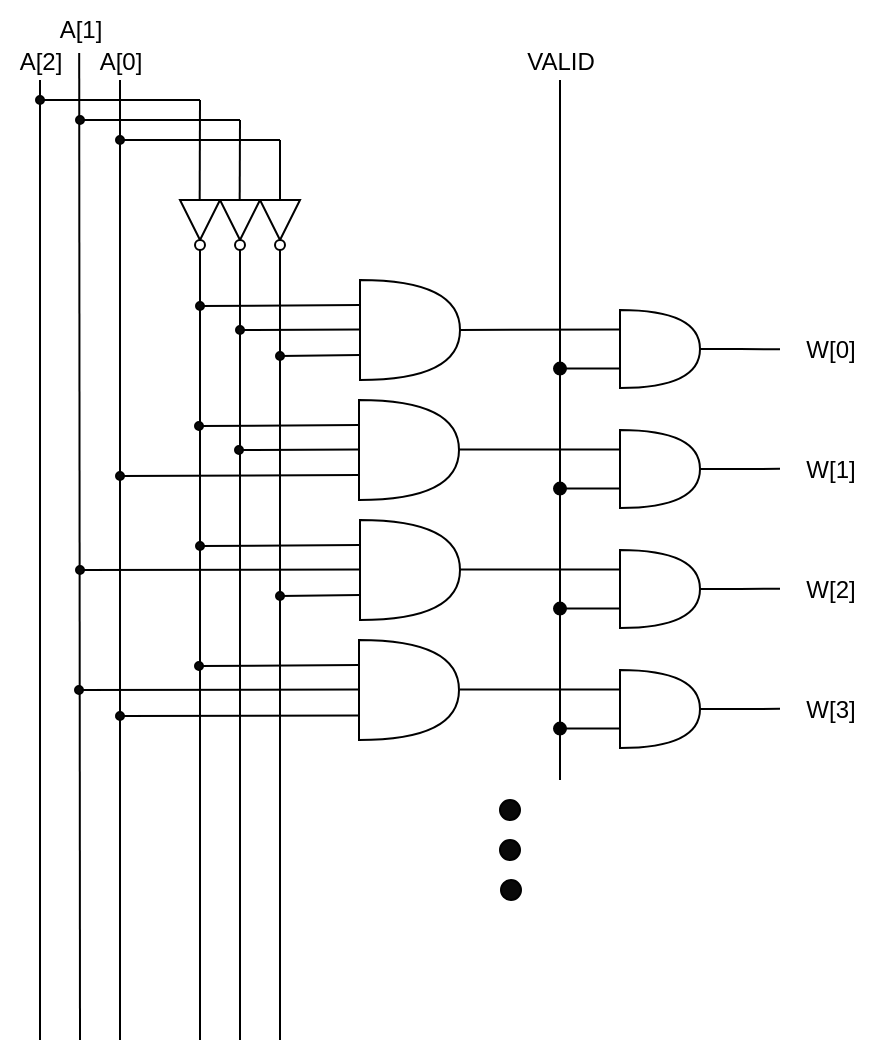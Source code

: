 <mxfile version="24.8.6">
  <diagram name="Page-1" id="axpI6dXyg1f_afGxu0nV">
    <mxGraphModel dx="1172" dy="625" grid="1" gridSize="10" guides="1" tooltips="1" connect="1" arrows="1" fold="1" page="1" pageScale="1" pageWidth="827" pageHeight="1169" math="0" shadow="0">
      <root>
        <mxCell id="0" />
        <mxCell id="1" parent="0" />
        <mxCell id="CWm1S7RlBDLCHkY99ESq-1" value="" style="endArrow=none;html=1;rounded=0;" edge="1" parent="1">
          <mxGeometry width="50" height="50" relative="1" as="geometry">
            <mxPoint x="160" y="520" as="sourcePoint" />
            <mxPoint x="160" y="40" as="targetPoint" />
          </mxGeometry>
        </mxCell>
        <mxCell id="CWm1S7RlBDLCHkY99ESq-2" value="" style="endArrow=none;html=1;rounded=0;entryX=0.99;entryY=0.348;entryDx=0;entryDy=0;entryPerimeter=0;" edge="1" parent="1" target="CWm1S7RlBDLCHkY99ESq-61">
          <mxGeometry width="50" height="50" relative="1" as="geometry">
            <mxPoint x="180" y="520" as="sourcePoint" />
            <mxPoint x="180" y="40" as="targetPoint" />
          </mxGeometry>
        </mxCell>
        <mxCell id="CWm1S7RlBDLCHkY99ESq-3" value="" style="endArrow=none;html=1;rounded=0;" edge="1" parent="1">
          <mxGeometry width="50" height="50" relative="1" as="geometry">
            <mxPoint x="200" y="520" as="sourcePoint" />
            <mxPoint x="200" y="40" as="targetPoint" />
          </mxGeometry>
        </mxCell>
        <mxCell id="CWm1S7RlBDLCHkY99ESq-4" value="" style="triangle;whiteSpace=wrap;html=1;direction=south;" vertex="1" parent="1">
          <mxGeometry x="230" y="100" width="20" height="20" as="geometry" />
        </mxCell>
        <mxCell id="CWm1S7RlBDLCHkY99ESq-5" value="" style="endArrow=none;html=1;rounded=0;" edge="1" parent="1" source="CWm1S7RlBDLCHkY99ESq-17">
          <mxGeometry width="50" height="50" relative="1" as="geometry">
            <mxPoint x="240" y="520" as="sourcePoint" />
            <mxPoint x="240" y="120" as="targetPoint" />
          </mxGeometry>
        </mxCell>
        <mxCell id="CWm1S7RlBDLCHkY99ESq-6" value="" style="endArrow=none;html=1;rounded=0;" edge="1" parent="1" source="CWm1S7RlBDLCHkY99ESq-15">
          <mxGeometry width="50" height="50" relative="1" as="geometry">
            <mxPoint x="260" y="520" as="sourcePoint" />
            <mxPoint x="260" y="120" as="targetPoint" />
          </mxGeometry>
        </mxCell>
        <mxCell id="CWm1S7RlBDLCHkY99ESq-7" value="" style="endArrow=none;html=1;rounded=0;" edge="1" parent="1" source="CWm1S7RlBDLCHkY99ESq-10">
          <mxGeometry width="50" height="50" relative="1" as="geometry">
            <mxPoint x="280" y="520" as="sourcePoint" />
            <mxPoint x="280" y="120" as="targetPoint" />
          </mxGeometry>
        </mxCell>
        <mxCell id="CWm1S7RlBDLCHkY99ESq-8" value="" style="triangle;whiteSpace=wrap;html=1;direction=south;" vertex="1" parent="1">
          <mxGeometry x="250" y="100" width="20" height="20" as="geometry" />
        </mxCell>
        <mxCell id="CWm1S7RlBDLCHkY99ESq-9" value="" style="triangle;whiteSpace=wrap;html=1;direction=south;" vertex="1" parent="1">
          <mxGeometry x="270" y="100" width="20" height="20" as="geometry" />
        </mxCell>
        <mxCell id="CWm1S7RlBDLCHkY99ESq-14" value="" style="endArrow=none;html=1;rounded=0;" edge="1" parent="1" target="CWm1S7RlBDLCHkY99ESq-10">
          <mxGeometry width="50" height="50" relative="1" as="geometry">
            <mxPoint x="280" y="520" as="sourcePoint" />
            <mxPoint x="280" y="120" as="targetPoint" />
          </mxGeometry>
        </mxCell>
        <mxCell id="CWm1S7RlBDLCHkY99ESq-10" value="" style="ellipse;whiteSpace=wrap;html=1;" vertex="1" parent="1">
          <mxGeometry x="277.5" y="120" width="5" height="5" as="geometry" />
        </mxCell>
        <mxCell id="CWm1S7RlBDLCHkY99ESq-16" value="" style="endArrow=none;html=1;rounded=0;" edge="1" parent="1" target="CWm1S7RlBDLCHkY99ESq-15">
          <mxGeometry width="50" height="50" relative="1" as="geometry">
            <mxPoint x="260" y="520" as="sourcePoint" />
            <mxPoint x="260" y="120" as="targetPoint" />
          </mxGeometry>
        </mxCell>
        <mxCell id="CWm1S7RlBDLCHkY99ESq-15" value="" style="ellipse;whiteSpace=wrap;html=1;" vertex="1" parent="1">
          <mxGeometry x="257.5" y="120" width="5" height="5" as="geometry" />
        </mxCell>
        <mxCell id="CWm1S7RlBDLCHkY99ESq-18" value="" style="endArrow=none;html=1;rounded=0;" edge="1" parent="1" target="CWm1S7RlBDLCHkY99ESq-17">
          <mxGeometry width="50" height="50" relative="1" as="geometry">
            <mxPoint x="240" y="520" as="sourcePoint" />
            <mxPoint x="240" y="120" as="targetPoint" />
          </mxGeometry>
        </mxCell>
        <mxCell id="CWm1S7RlBDLCHkY99ESq-17" value="" style="ellipse;whiteSpace=wrap;html=1;" vertex="1" parent="1">
          <mxGeometry x="237.5" y="120" width="5" height="5" as="geometry" />
        </mxCell>
        <mxCell id="CWm1S7RlBDLCHkY99ESq-19" value="" style="endArrow=none;html=1;rounded=0;" edge="1" parent="1">
          <mxGeometry width="50" height="50" relative="1" as="geometry">
            <mxPoint x="160" y="50" as="sourcePoint" />
            <mxPoint x="240" y="50" as="targetPoint" />
          </mxGeometry>
        </mxCell>
        <mxCell id="CWm1S7RlBDLCHkY99ESq-20" value="" style="endArrow=none;html=1;rounded=0;" edge="1" parent="1">
          <mxGeometry width="50" height="50" relative="1" as="geometry">
            <mxPoint x="180" y="60" as="sourcePoint" />
            <mxPoint x="260" y="60" as="targetPoint" />
          </mxGeometry>
        </mxCell>
        <mxCell id="CWm1S7RlBDLCHkY99ESq-21" value="" style="endArrow=none;html=1;rounded=0;" edge="1" parent="1">
          <mxGeometry width="50" height="50" relative="1" as="geometry">
            <mxPoint x="200" y="70" as="sourcePoint" />
            <mxPoint x="280" y="70" as="targetPoint" />
          </mxGeometry>
        </mxCell>
        <mxCell id="CWm1S7RlBDLCHkY99ESq-22" value="" style="endArrow=none;html=1;rounded=0;exitX=0;exitY=0.5;exitDx=0;exitDy=0;" edge="1" parent="1" source="CWm1S7RlBDLCHkY99ESq-9">
          <mxGeometry width="50" height="50" relative="1" as="geometry">
            <mxPoint x="270" y="90" as="sourcePoint" />
            <mxPoint x="280" y="70" as="targetPoint" />
          </mxGeometry>
        </mxCell>
        <mxCell id="CWm1S7RlBDLCHkY99ESq-23" value="" style="endArrow=none;html=1;rounded=0;exitX=0;exitY=0.5;exitDx=0;exitDy=0;" edge="1" parent="1">
          <mxGeometry width="50" height="50" relative="1" as="geometry">
            <mxPoint x="259.85" y="100" as="sourcePoint" />
            <mxPoint x="260" y="60" as="targetPoint" />
          </mxGeometry>
        </mxCell>
        <mxCell id="CWm1S7RlBDLCHkY99ESq-24" value="" style="endArrow=none;html=1;rounded=0;exitX=0;exitY=0.5;exitDx=0;exitDy=0;" edge="1" parent="1">
          <mxGeometry width="50" height="50" relative="1" as="geometry">
            <mxPoint x="239.85" y="100" as="sourcePoint" />
            <mxPoint x="240" y="50" as="targetPoint" />
          </mxGeometry>
        </mxCell>
        <mxCell id="CWm1S7RlBDLCHkY99ESq-25" value="" style="ellipse;whiteSpace=wrap;html=1;fillColor=#080808;" vertex="1" parent="1">
          <mxGeometry x="158" y="48" width="4" height="4" as="geometry" />
        </mxCell>
        <mxCell id="CWm1S7RlBDLCHkY99ESq-27" value="" style="ellipse;whiteSpace=wrap;html=1;fillColor=#080808;" vertex="1" parent="1">
          <mxGeometry x="178" y="58" width="4" height="4" as="geometry" />
        </mxCell>
        <mxCell id="CWm1S7RlBDLCHkY99ESq-28" value="" style="ellipse;whiteSpace=wrap;html=1;fillColor=#080808;" vertex="1" parent="1">
          <mxGeometry x="198" y="68" width="4" height="4" as="geometry" />
        </mxCell>
        <mxCell id="CWm1S7RlBDLCHkY99ESq-29" value="" style="shape=or;whiteSpace=wrap;html=1;" vertex="1" parent="1">
          <mxGeometry x="320" y="140" width="50" height="50" as="geometry" />
        </mxCell>
        <mxCell id="CWm1S7RlBDLCHkY99ESq-30" value="" style="endArrow=none;html=1;rounded=0;entryX=0;entryY=0.25;entryDx=0;entryDy=0;entryPerimeter=0;" edge="1" parent="1" target="CWm1S7RlBDLCHkY99ESq-29">
          <mxGeometry width="50" height="50" relative="1" as="geometry">
            <mxPoint x="240" y="153" as="sourcePoint" />
            <mxPoint x="270" y="160" as="targetPoint" />
          </mxGeometry>
        </mxCell>
        <mxCell id="CWm1S7RlBDLCHkY99ESq-31" value="" style="endArrow=none;html=1;rounded=0;entryX=0;entryY=0.25;entryDx=0;entryDy=0;entryPerimeter=0;" edge="1" parent="1">
          <mxGeometry width="50" height="50" relative="1" as="geometry">
            <mxPoint x="260" y="165" as="sourcePoint" />
            <mxPoint x="320" y="164.81" as="targetPoint" />
          </mxGeometry>
        </mxCell>
        <mxCell id="CWm1S7RlBDLCHkY99ESq-32" value="" style="endArrow=none;html=1;rounded=0;entryX=0;entryY=0.75;entryDx=0;entryDy=0;entryPerimeter=0;" edge="1" parent="1" target="CWm1S7RlBDLCHkY99ESq-29">
          <mxGeometry width="50" height="50" relative="1" as="geometry">
            <mxPoint x="280" y="178" as="sourcePoint" />
            <mxPoint x="310" y="190" as="targetPoint" />
          </mxGeometry>
        </mxCell>
        <mxCell id="CWm1S7RlBDLCHkY99ESq-34" value="" style="ellipse;whiteSpace=wrap;html=1;fillColor=#080808;" vertex="1" parent="1">
          <mxGeometry x="238" y="151" width="4" height="4" as="geometry" />
        </mxCell>
        <mxCell id="CWm1S7RlBDLCHkY99ESq-35" value="" style="ellipse;whiteSpace=wrap;html=1;fillColor=#080808;" vertex="1" parent="1">
          <mxGeometry x="258" y="163" width="4" height="4" as="geometry" />
        </mxCell>
        <mxCell id="CWm1S7RlBDLCHkY99ESq-36" value="" style="ellipse;whiteSpace=wrap;html=1;fillColor=#080808;" vertex="1" parent="1">
          <mxGeometry x="278" y="176" width="4" height="4" as="geometry" />
        </mxCell>
        <mxCell id="CWm1S7RlBDLCHkY99ESq-37" value="" style="shape=or;whiteSpace=wrap;html=1;" vertex="1" parent="1">
          <mxGeometry x="319.5" y="200" width="50" height="50" as="geometry" />
        </mxCell>
        <mxCell id="CWm1S7RlBDLCHkY99ESq-38" value="" style="endArrow=none;html=1;rounded=0;entryX=0;entryY=0.25;entryDx=0;entryDy=0;entryPerimeter=0;" edge="1" parent="1" target="CWm1S7RlBDLCHkY99ESq-37">
          <mxGeometry width="50" height="50" relative="1" as="geometry">
            <mxPoint x="239.5" y="213" as="sourcePoint" />
            <mxPoint x="269.5" y="220" as="targetPoint" />
          </mxGeometry>
        </mxCell>
        <mxCell id="CWm1S7RlBDLCHkY99ESq-39" value="" style="endArrow=none;html=1;rounded=0;entryX=0;entryY=0.25;entryDx=0;entryDy=0;entryPerimeter=0;" edge="1" parent="1">
          <mxGeometry width="50" height="50" relative="1" as="geometry">
            <mxPoint x="259.5" y="225" as="sourcePoint" />
            <mxPoint x="319.5" y="224.81" as="targetPoint" />
          </mxGeometry>
        </mxCell>
        <mxCell id="CWm1S7RlBDLCHkY99ESq-40" value="" style="endArrow=none;html=1;rounded=0;entryX=0;entryY=0.75;entryDx=0;entryDy=0;entryPerimeter=0;" edge="1" parent="1" target="CWm1S7RlBDLCHkY99ESq-37">
          <mxGeometry width="50" height="50" relative="1" as="geometry">
            <mxPoint x="200" y="238" as="sourcePoint" />
            <mxPoint x="309.5" y="250" as="targetPoint" />
          </mxGeometry>
        </mxCell>
        <mxCell id="CWm1S7RlBDLCHkY99ESq-41" value="" style="ellipse;whiteSpace=wrap;html=1;fillColor=#080808;" vertex="1" parent="1">
          <mxGeometry x="237.5" y="211" width="4" height="4" as="geometry" />
        </mxCell>
        <mxCell id="CWm1S7RlBDLCHkY99ESq-42" value="" style="ellipse;whiteSpace=wrap;html=1;fillColor=#080808;" vertex="1" parent="1">
          <mxGeometry x="257.5" y="223" width="4" height="4" as="geometry" />
        </mxCell>
        <mxCell id="CWm1S7RlBDLCHkY99ESq-43" value="" style="ellipse;whiteSpace=wrap;html=1;fillColor=#080808;" vertex="1" parent="1">
          <mxGeometry x="198" y="236" width="4" height="4" as="geometry" />
        </mxCell>
        <mxCell id="CWm1S7RlBDLCHkY99ESq-45" value="" style="shape=or;whiteSpace=wrap;html=1;" vertex="1" parent="1">
          <mxGeometry x="320" y="260" width="50" height="50" as="geometry" />
        </mxCell>
        <mxCell id="CWm1S7RlBDLCHkY99ESq-46" value="" style="endArrow=none;html=1;rounded=0;entryX=0;entryY=0.25;entryDx=0;entryDy=0;entryPerimeter=0;" edge="1" parent="1" target="CWm1S7RlBDLCHkY99ESq-45">
          <mxGeometry width="50" height="50" relative="1" as="geometry">
            <mxPoint x="240" y="273" as="sourcePoint" />
            <mxPoint x="270" y="280" as="targetPoint" />
          </mxGeometry>
        </mxCell>
        <mxCell id="CWm1S7RlBDLCHkY99ESq-47" value="" style="endArrow=none;html=1;rounded=0;entryX=0;entryY=0.25;entryDx=0;entryDy=0;entryPerimeter=0;" edge="1" parent="1">
          <mxGeometry width="50" height="50" relative="1" as="geometry">
            <mxPoint x="180" y="285" as="sourcePoint" />
            <mxPoint x="320" y="284.81" as="targetPoint" />
          </mxGeometry>
        </mxCell>
        <mxCell id="CWm1S7RlBDLCHkY99ESq-48" value="" style="endArrow=none;html=1;rounded=0;entryX=0;entryY=0.75;entryDx=0;entryDy=0;entryPerimeter=0;" edge="1" parent="1" target="CWm1S7RlBDLCHkY99ESq-45">
          <mxGeometry width="50" height="50" relative="1" as="geometry">
            <mxPoint x="280" y="298" as="sourcePoint" />
            <mxPoint x="310" y="310" as="targetPoint" />
          </mxGeometry>
        </mxCell>
        <mxCell id="CWm1S7RlBDLCHkY99ESq-49" value="" style="ellipse;whiteSpace=wrap;html=1;fillColor=#080808;" vertex="1" parent="1">
          <mxGeometry x="238" y="271" width="4" height="4" as="geometry" />
        </mxCell>
        <mxCell id="CWm1S7RlBDLCHkY99ESq-50" value="" style="ellipse;whiteSpace=wrap;html=1;fillColor=#080808;" vertex="1" parent="1">
          <mxGeometry x="178" y="283" width="4" height="4" as="geometry" />
        </mxCell>
        <mxCell id="CWm1S7RlBDLCHkY99ESq-51" value="" style="ellipse;whiteSpace=wrap;html=1;fillColor=#080808;" vertex="1" parent="1">
          <mxGeometry x="278" y="296" width="4" height="4" as="geometry" />
        </mxCell>
        <mxCell id="CWm1S7RlBDLCHkY99ESq-52" value="" style="shape=or;whiteSpace=wrap;html=1;" vertex="1" parent="1">
          <mxGeometry x="319.5" y="320" width="50" height="50" as="geometry" />
        </mxCell>
        <mxCell id="CWm1S7RlBDLCHkY99ESq-53" value="" style="endArrow=none;html=1;rounded=0;entryX=0;entryY=0.25;entryDx=0;entryDy=0;entryPerimeter=0;" edge="1" parent="1" target="CWm1S7RlBDLCHkY99ESq-52">
          <mxGeometry width="50" height="50" relative="1" as="geometry">
            <mxPoint x="239.5" y="333" as="sourcePoint" />
            <mxPoint x="269.5" y="340" as="targetPoint" />
          </mxGeometry>
        </mxCell>
        <mxCell id="CWm1S7RlBDLCHkY99ESq-54" value="" style="endArrow=none;html=1;rounded=0;entryX=0;entryY=0.25;entryDx=0;entryDy=0;entryPerimeter=0;" edge="1" parent="1">
          <mxGeometry width="50" height="50" relative="1" as="geometry">
            <mxPoint x="179.5" y="345" as="sourcePoint" />
            <mxPoint x="319.5" y="344.81" as="targetPoint" />
          </mxGeometry>
        </mxCell>
        <mxCell id="CWm1S7RlBDLCHkY99ESq-56" value="" style="ellipse;whiteSpace=wrap;html=1;fillColor=#080808;" vertex="1" parent="1">
          <mxGeometry x="237.5" y="331" width="4" height="4" as="geometry" />
        </mxCell>
        <mxCell id="CWm1S7RlBDLCHkY99ESq-57" value="" style="ellipse;whiteSpace=wrap;html=1;fillColor=#080808;" vertex="1" parent="1">
          <mxGeometry x="177.5" y="343" width="4" height="4" as="geometry" />
        </mxCell>
        <mxCell id="CWm1S7RlBDLCHkY99ESq-59" value="" style="endArrow=none;html=1;rounded=0;entryX=0;entryY=0.75;entryDx=0;entryDy=0;entryPerimeter=0;" edge="1" parent="1" source="CWm1S7RlBDLCHkY99ESq-58">
          <mxGeometry width="50" height="50" relative="1" as="geometry">
            <mxPoint x="200" y="357.81" as="sourcePoint" />
            <mxPoint x="320" y="357.81" as="targetPoint" />
          </mxGeometry>
        </mxCell>
        <mxCell id="CWm1S7RlBDLCHkY99ESq-60" value="" style="endArrow=none;html=1;rounded=0;entryX=0;entryY=0.75;entryDx=0;entryDy=0;entryPerimeter=0;" edge="1" parent="1" target="CWm1S7RlBDLCHkY99ESq-58">
          <mxGeometry width="50" height="50" relative="1" as="geometry">
            <mxPoint x="200" y="357.81" as="sourcePoint" />
            <mxPoint x="320" y="357.81" as="targetPoint" />
          </mxGeometry>
        </mxCell>
        <mxCell id="CWm1S7RlBDLCHkY99ESq-58" value="" style="ellipse;whiteSpace=wrap;html=1;fillColor=#080808;" vertex="1" parent="1">
          <mxGeometry x="198" y="356" width="4" height="4" as="geometry" />
        </mxCell>
        <mxCell id="CWm1S7RlBDLCHkY99ESq-61" value="A[2]" style="text;html=1;align=center;verticalAlign=middle;resizable=0;points=[];autosize=1;strokeColor=none;fillColor=none;" vertex="1" parent="1">
          <mxGeometry x="140" y="16" width="40" height="30" as="geometry" />
        </mxCell>
        <mxCell id="CWm1S7RlBDLCHkY99ESq-62" value="A[1]" style="text;html=1;align=center;verticalAlign=middle;resizable=0;points=[];autosize=1;strokeColor=none;fillColor=none;" vertex="1" parent="1">
          <mxGeometry x="160" width="40" height="30" as="geometry" />
        </mxCell>
        <mxCell id="CWm1S7RlBDLCHkY99ESq-63" value="A[0]" style="text;html=1;align=center;verticalAlign=middle;resizable=0;points=[];autosize=1;strokeColor=none;fillColor=none;" vertex="1" parent="1">
          <mxGeometry x="180" y="16" width="40" height="30" as="geometry" />
        </mxCell>
        <mxCell id="CWm1S7RlBDLCHkY99ESq-64" value="W[0]" style="text;html=1;align=center;verticalAlign=middle;resizable=0;points=[];autosize=1;strokeColor=none;fillColor=none;" vertex="1" parent="1">
          <mxGeometry x="530" y="160" width="50" height="30" as="geometry" />
        </mxCell>
        <mxCell id="CWm1S7RlBDLCHkY99ESq-65" value="" style="endArrow=none;html=1;rounded=0;exitX=1;exitY=0.5;exitDx=0;exitDy=0;exitPerimeter=0;entryX=0;entryY=0.25;entryDx=0;entryDy=0;entryPerimeter=0;" edge="1" parent="1" source="CWm1S7RlBDLCHkY99ESq-29" target="CWm1S7RlBDLCHkY99ESq-75">
          <mxGeometry width="50" height="50" relative="1" as="geometry">
            <mxPoint x="350" y="220" as="sourcePoint" />
            <mxPoint x="400" y="165" as="targetPoint" />
          </mxGeometry>
        </mxCell>
        <mxCell id="CWm1S7RlBDLCHkY99ESq-66" value="" style="endArrow=none;html=1;rounded=0;exitX=1;exitY=0.5;exitDx=0;exitDy=0;exitPerimeter=0;entryX=0;entryY=0.25;entryDx=0;entryDy=0;entryPerimeter=0;" edge="1" parent="1" target="CWm1S7RlBDLCHkY99ESq-76">
          <mxGeometry width="50" height="50" relative="1" as="geometry">
            <mxPoint x="369.5" y="224.73" as="sourcePoint" />
            <mxPoint x="399.5" y="224.73" as="targetPoint" />
          </mxGeometry>
        </mxCell>
        <mxCell id="CWm1S7RlBDLCHkY99ESq-67" value="" style="endArrow=none;html=1;rounded=0;exitX=1;exitY=0.5;exitDx=0;exitDy=0;exitPerimeter=0;entryX=0;entryY=0.25;entryDx=0;entryDy=0;entryPerimeter=0;" edge="1" parent="1" target="CWm1S7RlBDLCHkY99ESq-77">
          <mxGeometry width="50" height="50" relative="1" as="geometry">
            <mxPoint x="370" y="284.73" as="sourcePoint" />
            <mxPoint x="400" y="284.73" as="targetPoint" />
          </mxGeometry>
        </mxCell>
        <mxCell id="CWm1S7RlBDLCHkY99ESq-68" value="" style="endArrow=none;html=1;rounded=0;exitX=1;exitY=0.5;exitDx=0;exitDy=0;exitPerimeter=0;entryX=0;entryY=0.25;entryDx=0;entryDy=0;entryPerimeter=0;" edge="1" parent="1" target="CWm1S7RlBDLCHkY99ESq-78">
          <mxGeometry width="50" height="50" relative="1" as="geometry">
            <mxPoint x="370" y="344.73" as="sourcePoint" />
            <mxPoint x="400" y="344.73" as="targetPoint" />
          </mxGeometry>
        </mxCell>
        <mxCell id="CWm1S7RlBDLCHkY99ESq-69" value="W[1]" style="text;html=1;align=center;verticalAlign=middle;resizable=0;points=[];autosize=1;strokeColor=none;fillColor=none;" vertex="1" parent="1">
          <mxGeometry x="530" y="220" width="50" height="30" as="geometry" />
        </mxCell>
        <mxCell id="CWm1S7RlBDLCHkY99ESq-70" value="W[2]" style="text;html=1;align=center;verticalAlign=middle;resizable=0;points=[];autosize=1;strokeColor=none;fillColor=none;" vertex="1" parent="1">
          <mxGeometry x="530" y="280" width="50" height="30" as="geometry" />
        </mxCell>
        <mxCell id="CWm1S7RlBDLCHkY99ESq-71" value="W[3]" style="text;html=1;align=center;verticalAlign=middle;resizable=0;points=[];autosize=1;strokeColor=none;fillColor=none;" vertex="1" parent="1">
          <mxGeometry x="530" y="340" width="50" height="30" as="geometry" />
        </mxCell>
        <mxCell id="CWm1S7RlBDLCHkY99ESq-72" value="" style="ellipse;whiteSpace=wrap;html=1;fillColor=#080808;" vertex="1" parent="1">
          <mxGeometry x="390" y="400" width="10" height="10" as="geometry" />
        </mxCell>
        <mxCell id="CWm1S7RlBDLCHkY99ESq-73" value="" style="ellipse;whiteSpace=wrap;html=1;fillColor=#080808;" vertex="1" parent="1">
          <mxGeometry x="390" y="420" width="10" height="10" as="geometry" />
        </mxCell>
        <mxCell id="CWm1S7RlBDLCHkY99ESq-74" value="" style="ellipse;whiteSpace=wrap;html=1;fillColor=#080808;" vertex="1" parent="1">
          <mxGeometry x="390.5" y="440" width="10" height="10" as="geometry" />
        </mxCell>
        <mxCell id="CWm1S7RlBDLCHkY99ESq-80" style="edgeStyle=orthogonalEdgeStyle;rounded=0;orthogonalLoop=1;jettySize=auto;html=1;exitX=0;exitY=0.75;exitDx=0;exitDy=0;exitPerimeter=0;endArrow=oval;endFill=1;" edge="1" parent="1" source="CWm1S7RlBDLCHkY99ESq-75">
          <mxGeometry relative="1" as="geometry">
            <mxPoint x="420" y="184.097" as="targetPoint" />
          </mxGeometry>
        </mxCell>
        <mxCell id="CWm1S7RlBDLCHkY99ESq-85" style="edgeStyle=orthogonalEdgeStyle;rounded=0;orthogonalLoop=1;jettySize=auto;html=1;exitX=1;exitY=0.5;exitDx=0;exitDy=0;exitPerimeter=0;endArrow=none;endFill=0;" edge="1" parent="1" source="CWm1S7RlBDLCHkY99ESq-75">
          <mxGeometry relative="1" as="geometry">
            <mxPoint x="530" y="174.684" as="targetPoint" />
          </mxGeometry>
        </mxCell>
        <mxCell id="CWm1S7RlBDLCHkY99ESq-75" value="" style="shape=or;whiteSpace=wrap;html=1;" vertex="1" parent="1">
          <mxGeometry x="450" y="155" width="40" height="39" as="geometry" />
        </mxCell>
        <mxCell id="CWm1S7RlBDLCHkY99ESq-81" style="edgeStyle=orthogonalEdgeStyle;rounded=0;orthogonalLoop=1;jettySize=auto;html=1;exitX=0;exitY=0.75;exitDx=0;exitDy=0;exitPerimeter=0;endArrow=oval;endFill=1;" edge="1" parent="1" source="CWm1S7RlBDLCHkY99ESq-76">
          <mxGeometry relative="1" as="geometry">
            <mxPoint x="420" y="244.097" as="targetPoint" />
          </mxGeometry>
        </mxCell>
        <mxCell id="CWm1S7RlBDLCHkY99ESq-90" style="edgeStyle=orthogonalEdgeStyle;rounded=0;orthogonalLoop=1;jettySize=auto;html=1;exitX=1;exitY=0.5;exitDx=0;exitDy=0;exitPerimeter=0;endArrow=none;endFill=0;" edge="1" parent="1" source="CWm1S7RlBDLCHkY99ESq-76">
          <mxGeometry relative="1" as="geometry">
            <mxPoint x="530.0" y="234.433" as="targetPoint" />
          </mxGeometry>
        </mxCell>
        <mxCell id="CWm1S7RlBDLCHkY99ESq-76" value="" style="shape=or;whiteSpace=wrap;html=1;" vertex="1" parent="1">
          <mxGeometry x="450" y="215" width="40" height="39" as="geometry" />
        </mxCell>
        <mxCell id="CWm1S7RlBDLCHkY99ESq-82" style="edgeStyle=orthogonalEdgeStyle;rounded=0;orthogonalLoop=1;jettySize=auto;html=1;exitX=0;exitY=0.75;exitDx=0;exitDy=0;exitPerimeter=0;endArrow=oval;endFill=1;" edge="1" parent="1" source="CWm1S7RlBDLCHkY99ESq-77">
          <mxGeometry relative="1" as="geometry">
            <mxPoint x="420" y="304.097" as="targetPoint" />
          </mxGeometry>
        </mxCell>
        <mxCell id="CWm1S7RlBDLCHkY99ESq-89" style="edgeStyle=orthogonalEdgeStyle;rounded=0;orthogonalLoop=1;jettySize=auto;html=1;exitX=1;exitY=0.5;exitDx=0;exitDy=0;exitPerimeter=0;endArrow=none;endFill=0;" edge="1" parent="1" source="CWm1S7RlBDLCHkY99ESq-77">
          <mxGeometry relative="1" as="geometry">
            <mxPoint x="530" y="294.353" as="targetPoint" />
          </mxGeometry>
        </mxCell>
        <mxCell id="CWm1S7RlBDLCHkY99ESq-77" value="" style="shape=or;whiteSpace=wrap;html=1;" vertex="1" parent="1">
          <mxGeometry x="450" y="275" width="40" height="39" as="geometry" />
        </mxCell>
        <mxCell id="CWm1S7RlBDLCHkY99ESq-83" style="edgeStyle=orthogonalEdgeStyle;rounded=0;orthogonalLoop=1;jettySize=auto;html=1;exitX=0;exitY=0.75;exitDx=0;exitDy=0;exitPerimeter=0;endArrow=oval;endFill=1;" edge="1" parent="1" source="CWm1S7RlBDLCHkY99ESq-78">
          <mxGeometry relative="1" as="geometry">
            <mxPoint x="420" y="364" as="targetPoint" />
          </mxGeometry>
        </mxCell>
        <mxCell id="CWm1S7RlBDLCHkY99ESq-91" style="edgeStyle=orthogonalEdgeStyle;rounded=0;orthogonalLoop=1;jettySize=auto;html=1;exitX=1;exitY=0.5;exitDx=0;exitDy=0;exitPerimeter=0;endArrow=none;endFill=0;" edge="1" parent="1" source="CWm1S7RlBDLCHkY99ESq-78">
          <mxGeometry relative="1" as="geometry">
            <mxPoint x="530.0" y="354.433" as="targetPoint" />
          </mxGeometry>
        </mxCell>
        <mxCell id="CWm1S7RlBDLCHkY99ESq-78" value="" style="shape=or;whiteSpace=wrap;html=1;" vertex="1" parent="1">
          <mxGeometry x="450" y="335" width="40" height="39" as="geometry" />
        </mxCell>
        <mxCell id="CWm1S7RlBDLCHkY99ESq-79" value="" style="endArrow=none;html=1;rounded=0;" edge="1" parent="1">
          <mxGeometry width="50" height="50" relative="1" as="geometry">
            <mxPoint x="420" y="390" as="sourcePoint" />
            <mxPoint x="420" y="40" as="targetPoint" />
          </mxGeometry>
        </mxCell>
        <mxCell id="CWm1S7RlBDLCHkY99ESq-84" value="VALID" style="text;html=1;align=center;verticalAlign=middle;resizable=0;points=[];autosize=1;strokeColor=none;fillColor=none;" vertex="1" parent="1">
          <mxGeometry x="390" y="16" width="60" height="30" as="geometry" />
        </mxCell>
      </root>
    </mxGraphModel>
  </diagram>
</mxfile>
